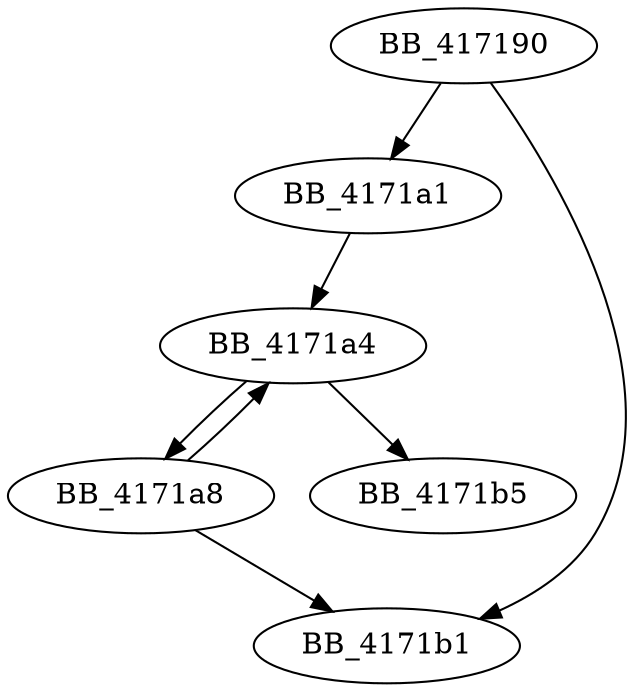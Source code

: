 DiGraph sub_417190{
BB_417190->BB_4171a1
BB_417190->BB_4171b1
BB_4171a1->BB_4171a4
BB_4171a4->BB_4171a8
BB_4171a4->BB_4171b5
BB_4171a8->BB_4171a4
BB_4171a8->BB_4171b1
}
